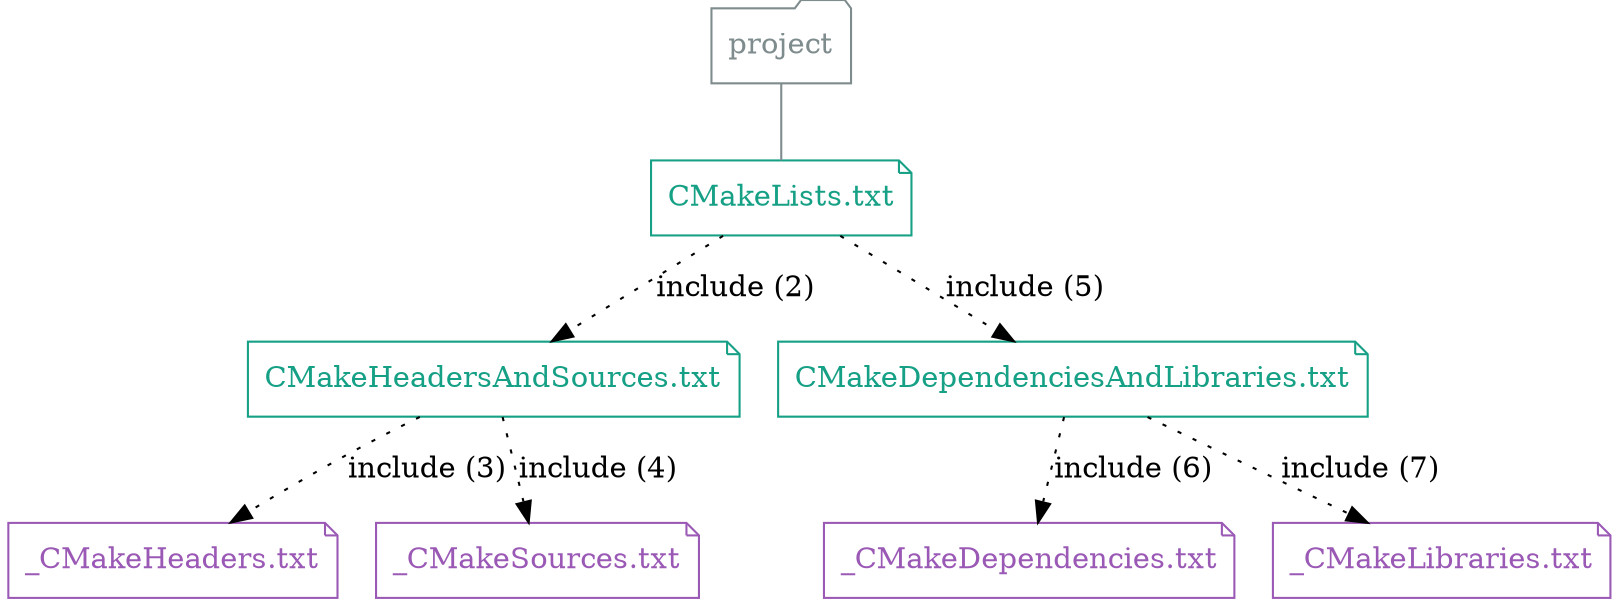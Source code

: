 digraph G {
    graph [rankdir = TD];

    node[ shape=folder];

    { rank = same;  "CMakeLists.txt" };

    "project"                           [ color="#7f8c8d", fontcolor="#7f8c8d" ]

    "project" -> "CMakeLists.txt"       [ arrowhead="none", color="#7f8c8d" ]

    "CMakeLists.txt"                    [ shape="note", color="#16a085", fontcolor="#16a085" ]

    "CMakeHeadersAndSources.txt"        [ shape="note", color="#16a085", fontcolor="#16a085" ]
    "CMakeDependenciesAndLibraries.txt" [ shape="note", color="#16a085", fontcolor="#16a085" ]

    "_CMakeHeaders.txt"                 [ shape="note", color="#9b59b6", fontcolor="#9b59b6" ]
    "_CMakeSources.txt"                 [ shape="note", color="#9b59b6", fontcolor="#9b59b6" ]
    "_CMakeDependencies.txt"            [ shape="note", color="#9b59b6", fontcolor="#9b59b6" ]
    "_CMakeLibraries.txt"               [ shape="note", color="#9b59b6", fontcolor="#9b59b6" ]

    "CMakeLists.txt" -> "CMakeHeadersAndSources.txt"         [ style="dotted", label="include (2)" ]
    "CMakeLists.txt" -> "CMakeDependenciesAndLibraries.txt"  [ style="dotted", label="include (5)" ]

    "CMakeHeadersAndSources.txt" -> "_CMakeHeaders.txt"       [ style="dotted", label="include (3)" ]
    "CMakeHeadersAndSources.txt" -> "_CMakeSources.txt"       [ style="dotted", label="include (4)" ]

    "CMakeDependenciesAndLibraries.txt" -> "_CMakeDependencies.txt"  [ style="dotted", label="include (6)" ]
    "CMakeDependenciesAndLibraries.txt" -> "_CMakeLibraries.txt"     [ style="dotted", label="include (7)" ]
}
